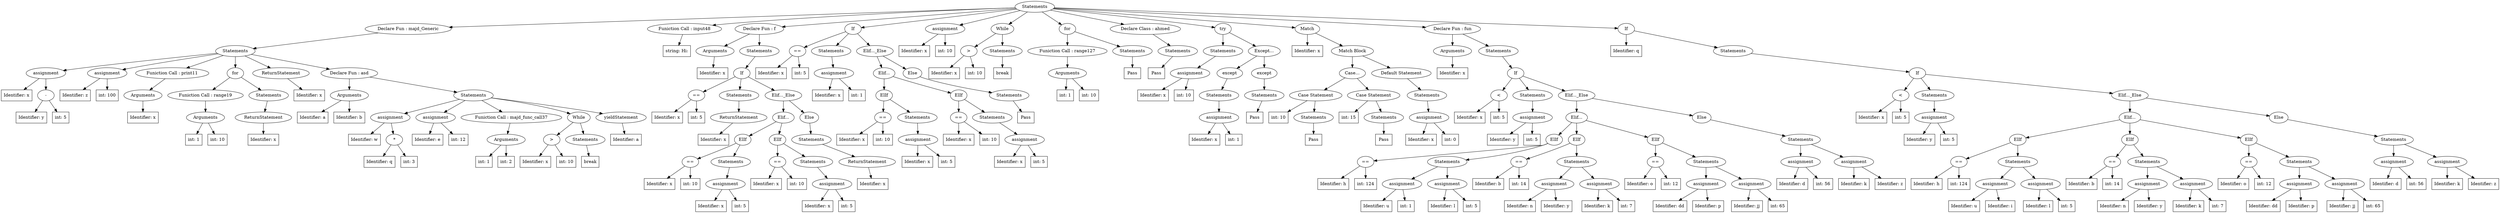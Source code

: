 digraph G {
	root [label="Statements"]
	root -> majd_Generic;
	majd_Generic [label="Declare Fun : majd_Generic"]
	majd_Generic -> stmt5;
	stmt5 [label="Statements"]
	stmt5 -> assignment3;
	assignment3 [label="assignment"]
	assignment3 -> iden4;
	iden4 [shape=box,label="Identifier: x"]
	assignment3 -> sub2;
	sub2 [label="-"]
	sub2 -> iden0;
	iden0 [shape=box,label="Identifier: y"]
	sub2 -> int1;
	int1 [shape=box,label="int: 5"]
	stmt5 -> assignment7;
	assignment7 [label="assignment"]
	assignment7 -> iden8;
	iden8 [shape=box,label="Identifier: z"]
	assignment7 -> int6;
	int6 [shape=box,label="int: 100"]
	stmt5 -> print11;
	print11 [label="Funiction Call : print11"]
	print11 -> arg10;
	arg10 [label="Arguments"]
	arg10 -> iden9;
	iden9 [shape=box,label="Identifier: x"]
	stmt5 -> for18;
	for18 [label="for"]
	for18 -> range19;
	range19 [label="Funiction Call : range19"]
	range19 -> arg14;
	arg14 [label="Arguments"]
	arg14 -> int12;
	int12 [shape=box,label="int: 1"]
	arg14 -> int13;
	int13 [shape=box,label="int: 10"]
	for18 -> stmt17;
	stmt17 [label="Statements"]
	stmt17 -> return15;
	return15 [label="ReturnStatement"]
	return15 -> iden16;
	iden16 [shape=box,label="Identifier: x"]
	stmt5 -> return20;
	return20 [label="ReturnStatement"]
	return20 -> iden21;
	iden21 [shape=box,label="Identifier: x"]
	stmt5 -> asd;
	asd [label="Declare Fun : asd"]
	asd -> arg23;
	arg23 [label="Arguments"]
	arg23 -> iden22;
	iden22 [shape=box,label="Identifier: a"]
	arg23 -> iden24;
	iden24 [shape=box,label="Identifier: b"]
	asd -> stmt30;
	stmt30 [label="Statements"]
	stmt30 -> assignment28;
	assignment28 [label="assignment"]
	assignment28 -> iden29;
	iden29 [shape=box,label="Identifier: w"]
	assignment28 -> multi27;
	multi27 [label="*"]
	multi27 -> iden25;
	iden25 [shape=box,label="Identifier: q"]
	multi27 -> int26;
	int26 [shape=box,label="int: 3"]
	stmt30 -> assignment32;
	assignment32 [label="assignment"]
	assignment32 -> iden33;
	iden33 [shape=box,label="Identifier: e"]
	assignment32 -> int31;
	int31 [shape=box,label="int: 12"]
	stmt30 -> majd_func_call37;
	majd_func_call37 [label="Funiction Call : majd_func_call37"]
	majd_func_call37 -> arg35;
	arg35 [label="Arguments"]
	arg35 -> int34;
	int34 [shape=box,label="int: 1"]
	arg35 -> int36;
	int36 [shape=box,label="int: 2"]
	stmt30 -> while43;
	while43 [label="While"]
	while43 -> gt39;
	gt39 [label=">"]
	gt39 -> iden40;
	iden40 [shape=box,label="Identifier: x"]
	gt39 -> int38;
	int38 [shape=box,label="int: 10"]
	while43 -> stmt42;
	stmt42 [label="Statements"]
	stmt42 -> break41;
	break41 [shape=box,label="break"]
	stmt30 -> yield44;
	yield44 [label="yieldStatement"]
	yield44 -> iden45;
	iden45 [shape=box,label="Identifier: a"]
	root -> input48;
	input48 [label="Funiction Call : input48"]
	input48 -> string49;
	string49 [shape=box,label="string: Hi:"]
	root -> f;
	f [label="Declare Fun : f"]
	f -> arg51;
	arg51 [label="Arguments"]
	arg51 -> iden50;
	iden50 [shape=box,label="Identifier: x"]
	f -> stmt81;
	stmt81 [label="Statements"]
	stmt81 -> if80;
	if80 [label="If"]
	if80 -> equal53;
	equal53 [label="=="]
	equal53 -> iden54;
	iden54 [shape=box,label="Identifier: x"]
	equal53 -> int52;
	int52 [shape=box,label="int: 5"]
	if80 -> stmt57;
	stmt57 [label="Statements"]
	stmt57 -> return55;
	return55 [label="ReturnStatement"]
	return55 -> iden56;
	iden56 [shape=box,label="Identifier: x"]
	if80 -> block79;
	block79 [label="Elif..._Else"]
	block79 -> block66;
	block66 [label="Elif..."]
	block66 -> elif65;
	elif65 [label="ElIf"]
	elif65 -> equal59;
	equal59 [label="=="]
	equal59 -> iden60;
	iden60 [shape=box,label="Identifier: x"]
	equal59 -> int58;
	int58 [shape=box,label="int: 10"]
	elif65 -> stmt64;
	stmt64 [label="Statements"]
	stmt64 -> assignment62;
	assignment62 [label="assignment"]
	assignment62 -> iden63;
	iden63 [shape=box,label="Identifier: x"]
	assignment62 -> int61;
	int61 [shape=box,label="int: 5"]
	block66 -> elif74;
	elif74 [label="ElIf"]
	elif74 -> equal68;
	equal68 [label="=="]
	equal68 -> iden69;
	iden69 [shape=box,label="Identifier: x"]
	equal68 -> int67;
	int67 [shape=box,label="int: 10"]
	elif74 -> stmt73;
	stmt73 [label="Statements"]
	stmt73 -> assignment71;
	assignment71 [label="assignment"]
	assignment71 -> iden72;
	iden72 [shape=box,label="Identifier: x"]
	assignment71 -> int70;
	int70 [shape=box,label="int: 5"]
	block79 -> else78;
	else78 [label="Else"]
	else78 -> stmt77;
	stmt77 [label="Statements"]
	stmt77 -> return75;
	return75 [label="ReturnStatement"]
	return75 -> iden76;
	iden76 [shape=box,label="Identifier: x"]
	root -> if111;
	if111 [label="If"]
	if111 -> equal84;
	equal84 [label="=="]
	equal84 -> iden85;
	iden85 [shape=box,label="Identifier: x"]
	equal84 -> int83;
	int83 [shape=box,label="int: 5"]
	if111 -> stmt89;
	stmt89 [label="Statements"]
	stmt89 -> assignment87;
	assignment87 [label="assignment"]
	assignment87 -> iden88;
	iden88 [shape=box,label="Identifier: x"]
	assignment87 -> int86;
	int86 [shape=box,label="int: 1"]
	if111 -> block110;
	block110 [label="Elif..._Else"]
	block110 -> block98;
	block98 [label="Elif..."]
	block98 -> elif97;
	elif97 [label="ElIf"]
	elif97 -> equal91;
	equal91 [label="=="]
	equal91 -> iden92;
	iden92 [shape=box,label="Identifier: x"]
	equal91 -> int90;
	int90 [shape=box,label="int: 10"]
	elif97 -> stmt96;
	stmt96 [label="Statements"]
	stmt96 -> assignment94;
	assignment94 [label="assignment"]
	assignment94 -> iden95;
	iden95 [shape=box,label="Identifier: x"]
	assignment94 -> int93;
	int93 [shape=box,label="int: 5"]
	block98 -> elif106;
	elif106 [label="ElIf"]
	elif106 -> equal100;
	equal100 [label="=="]
	equal100 -> iden101;
	iden101 [shape=box,label="Identifier: x"]
	equal100 -> int99;
	int99 [shape=box,label="int: 10"]
	elif106 -> stmt105;
	stmt105 [label="Statements"]
	stmt105 -> assignment103;
	assignment103 [label="assignment"]
	assignment103 -> iden104;
	iden104 [shape=box,label="Identifier: x"]
	assignment103 -> int102;
	int102 [shape=box,label="int: 5"]
	block110 -> else109;
	else109 [label="Else"]
	else109 -> stmt108;
	stmt108 [label="Statements"]
	stmt108 -> pass107;
	pass107 [shape=box,label="Pass"]
	root -> assignment113;
	assignment113 [label="assignment"]
	assignment113 -> iden114;
	iden114 [shape=box,label="Identifier: x"]
	assignment113 -> int112;
	int112 [shape=box,label="int: 10"]
	root -> while120;
	while120 [label="While"]
	while120 -> gt116;
	gt116 [label=">"]
	gt116 -> iden117;
	iden117 [shape=box,label="Identifier: x"]
	gt116 -> int115;
	int115 [shape=box,label="int: 10"]
	while120 -> stmt119;
	stmt119 [label="Statements"]
	stmt119 -> break118;
	break118 [shape=box,label="break"]
	root -> for126;
	for126 [label="for"]
	for126 -> range127;
	range127 [label="Funiction Call : range127"]
	range127 -> arg123;
	arg123 [label="Arguments"]
	arg123 -> int121;
	int121 [shape=box,label="int: 1"]
	arg123 -> int122;
	int122 [shape=box,label="int: 10"]
	for126 -> stmt125;
	stmt125 [label="Statements"]
	stmt125 -> pass124;
	pass124 [shape=box,label="Pass"]
	root -> ahmed;
	ahmed [label="Declare Class : ahmed"]
	ahmed -> stmt129;
	stmt129 [label="Statements"]
	stmt129 -> pass128;
	pass128 [shape=box,label="Pass"]
	root -> try144;
	try144 [label="try"]
	try144 -> stmt134;
	stmt134 [label="Statements"]
	stmt134 -> assignment132;
	assignment132 [label="assignment"]
	assignment132 -> iden133;
	iden133 [shape=box,label="Identifier: x"]
	assignment132 -> int131;
	int131 [shape=box,label="int: 10"]
	try144 -> block140;
	block140 [label="Except..."]
	block140 -> except139;
	except139 [label="except"]
	except139 -> stmt138;
	stmt138 [label="Statements"]
	stmt138 -> assignment136;
	assignment136 [label="assignment"]
	assignment136 -> iden137;
	iden137 [shape=box,label="Identifier: x"]
	assignment136 -> int135;
	int135 [shape=box,label="int: 1"]
	block140 -> except143;
	except143 [label="except"]
	except143 -> stmt142;
	stmt142 [label="Statements"]
	stmt142 -> pass141;
	pass141 [shape=box,label="Pass"]
	root -> match160;
	match160 [label="Match"]
	match160 -> iden161;
	iden161 [shape=box,label="Identifier: x"]
	match160 -> block159;
	block159 [label="Match Block"]
	block159 -> block149;
	block149 [label="Case..."]
	block149 -> case148;
	case148 [label="Case Statement"]
	case148 -> int145;
	int145 [shape=box,label="int: 10"]
	case148 -> stmt147;
	stmt147 [label="Statements"]
	stmt147 -> pass146;
	pass146 [shape=box,label="Pass"]
	block149 -> case153;
	case153 [label="Case Statement"]
	case153 -> int150;
	int150 [shape=box,label="int: 15"]
	case153 -> stmt152;
	stmt152 [label="Statements"]
	stmt152 -> pass151;
	pass151 [shape=box,label="Pass"]
	block159 -> case158;
	case158 [label="Default Statement"]
	case158 -> stmt157;
	stmt157 [label="Statements"]
	stmt157 -> assignment155;
	assignment155 [label="assignment"]
	assignment155 -> iden156;
	iden156 [shape=box,label="Identifier: x"]
	assignment155 -> int154;
	int154 [shape=box,label="int: 0"]
	root -> fun;
	fun [label="Declare Fun : fun"]
	fun -> arg163;
	arg163 [label="Arguments"]
	arg163 -> iden162;
	iden162 [shape=box,label="Identifier: x"]
	fun -> stmt215;
	stmt215 [label="Statements"]
	stmt215 -> if214;
	if214 [label="If"]
	if214 -> lt165;
	lt165 [label="<"]
	lt165 -> iden166;
	iden166 [shape=box,label="Identifier: x"]
	lt165 -> int164;
	int164 [shape=box,label="int: 5"]
	if214 -> stmt170;
	stmt170 [label="Statements"]
	stmt170 -> assignment168;
	assignment168 [label="assignment"]
	assignment168 -> iden169;
	iden169 [shape=box,label="Identifier: y"]
	assignment168 -> int167;
	int167 [shape=box,label="int: 5"]
	if214 -> block213;
	block213 [label="Elif..._Else"]
	block213 -> block182;
	block182 [label="Elif..."]
	block182 -> elif181;
	elif181 [label="ElIf"]
	elif181 -> equal172;
	equal172 [label="=="]
	equal172 -> iden173;
	iden173 [shape=box,label="Identifier: h"]
	equal172 -> int171;
	int171 [shape=box,label="int: 124"]
	elif181 -> stmt177;
	stmt177 [label="Statements"]
	stmt177 -> assignment175;
	assignment175 [label="assignment"]
	assignment175 -> iden176;
	iden176 [shape=box,label="Identifier: u"]
	assignment175 -> int174;
	int174 [shape=box,label="int: 1"]
	stmt177 -> assignment179;
	assignment179 [label="assignment"]
	assignment179 -> iden180;
	iden180 [shape=box,label="Identifier: l"]
	assignment179 -> int178;
	int178 [shape=box,label="int: 5"]
	block182 -> elif193;
	elif193 [label="ElIf"]
	elif193 -> equal184;
	equal184 [label="=="]
	equal184 -> iden185;
	iden185 [shape=box,label="Identifier: b"]
	equal184 -> int183;
	int183 [shape=box,label="int: 14"]
	elif193 -> stmt189;
	stmt189 [label="Statements"]
	stmt189 -> assignment187;
	assignment187 [label="assignment"]
	assignment187 -> iden188;
	iden188 [shape=box,label="Identifier: n"]
	assignment187 -> iden186;
	iden186 [shape=box,label="Identifier: y"]
	stmt189 -> assignment191;
	assignment191 [label="assignment"]
	assignment191 -> iden192;
	iden192 [shape=box,label="Identifier: k"]
	assignment191 -> int190;
	int190 [shape=box,label="int: 7"]
	block182 -> elif204;
	elif204 [label="ElIf"]
	elif204 -> equal195;
	equal195 [label="=="]
	equal195 -> iden196;
	iden196 [shape=box,label="Identifier: o"]
	equal195 -> int194;
	int194 [shape=box,label="int: 12"]
	elif204 -> stmt200;
	stmt200 [label="Statements"]
	stmt200 -> assignment198;
	assignment198 [label="assignment"]
	assignment198 -> iden199;
	iden199 [shape=box,label="Identifier: dd"]
	assignment198 -> iden197;
	iden197 [shape=box,label="Identifier: p"]
	stmt200 -> assignment202;
	assignment202 [label="assignment"]
	assignment202 -> iden203;
	iden203 [shape=box,label="Identifier: jj"]
	assignment202 -> int201;
	int201 [shape=box,label="int: 65"]
	block213 -> else212;
	else212 [label="Else"]
	else212 -> stmt208;
	stmt208 [label="Statements"]
	stmt208 -> assignment206;
	assignment206 [label="assignment"]
	assignment206 -> iden207;
	iden207 [shape=box,label="Identifier: d"]
	assignment206 -> int205;
	int205 [shape=box,label="int: 56"]
	stmt208 -> assignment210;
	assignment210 [label="assignment"]
	assignment210 -> iden211;
	iden211 [shape=box,label="Identifier: k"]
	assignment210 -> iden209;
	iden209 [shape=box,label="Identifier: z"]
	root -> if270;
	if270 [label="If"]
	if270 -> iden217;
	iden217 [shape=box,label="Identifier: q"]
	if270 -> stmt269;
	stmt269 [label="Statements"]
	stmt269 -> if268;
	if268 [label="If"]
	if268 -> lt219;
	lt219 [label="<"]
	lt219 -> iden220;
	iden220 [shape=box,label="Identifier: x"]
	lt219 -> int218;
	int218 [shape=box,label="int: 5"]
	if268 -> stmt224;
	stmt224 [label="Statements"]
	stmt224 -> assignment222;
	assignment222 [label="assignment"]
	assignment222 -> iden223;
	iden223 [shape=box,label="Identifier: y"]
	assignment222 -> int221;
	int221 [shape=box,label="int: 5"]
	if268 -> block267;
	block267 [label="Elif..._Else"]
	block267 -> block236;
	block236 [label="Elif..."]
	block236 -> elif235;
	elif235 [label="ElIf"]
	elif235 -> equal226;
	equal226 [label="=="]
	equal226 -> iden227;
	iden227 [shape=box,label="Identifier: h"]
	equal226 -> int225;
	int225 [shape=box,label="int: 124"]
	elif235 -> stmt231;
	stmt231 [label="Statements"]
	stmt231 -> assignment229;
	assignment229 [label="assignment"]
	assignment229 -> iden230;
	iden230 [shape=box,label="Identifier: u"]
	assignment229 -> iden228;
	iden228 [shape=box,label="Identifier: i"]
	stmt231 -> assignment233;
	assignment233 [label="assignment"]
	assignment233 -> iden234;
	iden234 [shape=box,label="Identifier: l"]
	assignment233 -> int232;
	int232 [shape=box,label="int: 5"]
	block236 -> elif247;
	elif247 [label="ElIf"]
	elif247 -> equal238;
	equal238 [label="=="]
	equal238 -> iden239;
	iden239 [shape=box,label="Identifier: b"]
	equal238 -> int237;
	int237 [shape=box,label="int: 14"]
	elif247 -> stmt243;
	stmt243 [label="Statements"]
	stmt243 -> assignment241;
	assignment241 [label="assignment"]
	assignment241 -> iden242;
	iden242 [shape=box,label="Identifier: n"]
	assignment241 -> iden240;
	iden240 [shape=box,label="Identifier: y"]
	stmt243 -> assignment245;
	assignment245 [label="assignment"]
	assignment245 -> iden246;
	iden246 [shape=box,label="Identifier: k"]
	assignment245 -> int244;
	int244 [shape=box,label="int: 7"]
	block236 -> elif258;
	elif258 [label="ElIf"]
	elif258 -> equal249;
	equal249 [label="=="]
	equal249 -> iden250;
	iden250 [shape=box,label="Identifier: o"]
	equal249 -> int248;
	int248 [shape=box,label="int: 12"]
	elif258 -> stmt254;
	stmt254 [label="Statements"]
	stmt254 -> assignment252;
	assignment252 [label="assignment"]
	assignment252 -> iden253;
	iden253 [shape=box,label="Identifier: dd"]
	assignment252 -> iden251;
	iden251 [shape=box,label="Identifier: p"]
	stmt254 -> assignment256;
	assignment256 [label="assignment"]
	assignment256 -> iden257;
	iden257 [shape=box,label="Identifier: jj"]
	assignment256 -> int255;
	int255 [shape=box,label="int: 65"]
	block267 -> else266;
	else266 [label="Else"]
	else266 -> stmt262;
	stmt262 [label="Statements"]
	stmt262 -> assignment260;
	assignment260 [label="assignment"]
	assignment260 -> iden261;
	iden261 [shape=box,label="Identifier: d"]
	assignment260 -> int259;
	int259 [shape=box,label="int: 56"]
	stmt262 -> assignment264;
	assignment264 [label="assignment"]
	assignment264 -> iden265;
	iden265 [shape=box,label="Identifier: k"]
	assignment264 -> iden263;
	iden263 [shape=box,label="Identifier: z"]
}
